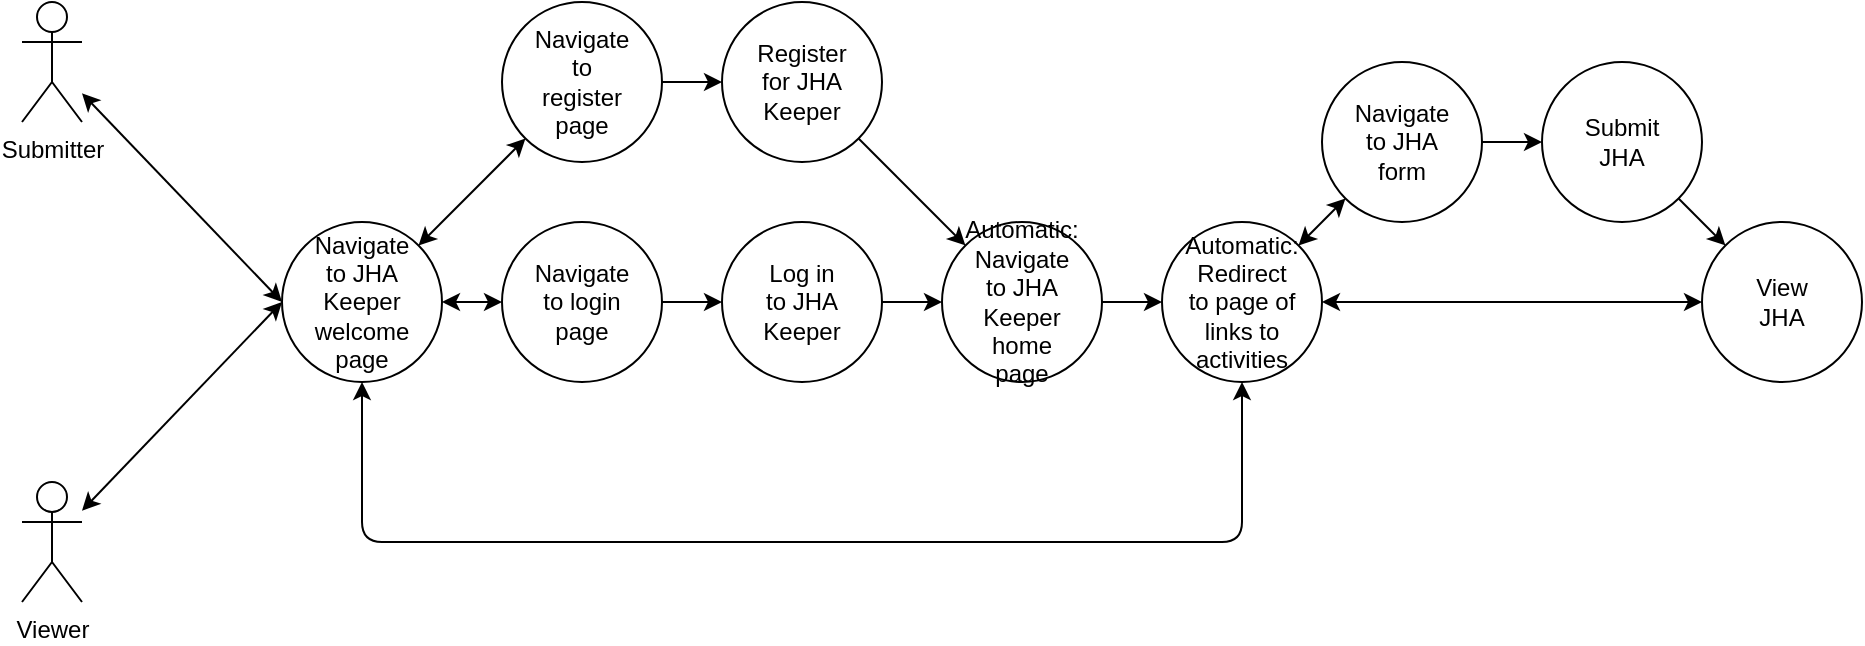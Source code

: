<mxfile version="14.1.8" type="google"><diagram id="hLTzxZ9rFEv3Ob40oI3h" name="Page-1"><mxGraphModel dx="1718" dy="963" grid="1" gridSize="10" guides="1" tooltips="1" connect="1" arrows="1" fold="1" page="1" pageScale="1" pageWidth="1100" pageHeight="850" math="0" shadow="0"><root><mxCell id="0"/><mxCell id="1" parent="0"/><mxCell id="AaqawvSbuGyH8UMyqJR4-1" value="Submitter" style="shape=umlActor;verticalLabelPosition=bottom;verticalAlign=top;html=1;outlineConnect=0;" parent="1" vertex="1"><mxGeometry x="92" y="210" width="30" height="60" as="geometry"/></mxCell><mxCell id="AaqawvSbuGyH8UMyqJR4-2" value="Viewer" style="shape=umlActor;verticalLabelPosition=bottom;verticalAlign=top;html=1;outlineConnect=0;" parent="1" vertex="1"><mxGeometry x="92" y="450" width="30" height="60" as="geometry"/></mxCell><mxCell id="AaqawvSbuGyH8UMyqJR4-6" value="" style="group" parent="1" vertex="1" connectable="0"><mxGeometry x="742" y="240" width="80" height="80" as="geometry"/></mxCell><mxCell id="AaqawvSbuGyH8UMyqJR4-4" value="" style="ellipse;whiteSpace=wrap;html=1;aspect=fixed;" parent="AaqawvSbuGyH8UMyqJR4-6" vertex="1"><mxGeometry width="80" height="80" as="geometry"/></mxCell><mxCell id="AaqawvSbuGyH8UMyqJR4-5" value="Navigate to JHA form" style="text;html=1;strokeColor=none;fillColor=none;align=center;verticalAlign=middle;whiteSpace=wrap;rounded=0;" parent="AaqawvSbuGyH8UMyqJR4-6" vertex="1"><mxGeometry x="20" y="30" width="40" height="20" as="geometry"/></mxCell><mxCell id="AaqawvSbuGyH8UMyqJR4-9" value="" style="endArrow=classic;startArrow=classic;html=1;entryX=0;entryY=0.5;entryDx=0;entryDy=0;" parent="1" source="AaqawvSbuGyH8UMyqJR4-1" target="AaqawvSbuGyH8UMyqJR4-19" edge="1"><mxGeometry width="50" height="50" relative="1" as="geometry"><mxPoint x="272" y="260" as="sourcePoint"/><mxPoint x="312" y="300" as="targetPoint"/></mxGeometry></mxCell><mxCell id="AaqawvSbuGyH8UMyqJR4-10" value="" style="endArrow=classic;startArrow=classic;html=1;entryX=0;entryY=0.5;entryDx=0;entryDy=0;" parent="1" source="AaqawvSbuGyH8UMyqJR4-2" target="AaqawvSbuGyH8UMyqJR4-19" edge="1"><mxGeometry width="50" height="50" relative="1" as="geometry"><mxPoint x="322" y="470" as="sourcePoint"/><mxPoint x="312" y="430" as="targetPoint"/></mxGeometry></mxCell><mxCell id="AaqawvSbuGyH8UMyqJR4-11" value="" style="endArrow=classic;startArrow=classic;html=1;entryX=0;entryY=1;entryDx=0;entryDy=0;exitX=1;exitY=0;exitDx=0;exitDy=0;" parent="1" source="AaqawvSbuGyH8UMyqJR4-31" target="AaqawvSbuGyH8UMyqJR4-4" edge="1"><mxGeometry width="50" height="50" relative="1" as="geometry"><mxPoint x="762" y="280" as="sourcePoint"/><mxPoint x="602" y="310" as="targetPoint"/></mxGeometry></mxCell><mxCell id="AaqawvSbuGyH8UMyqJR4-13" value="" style="endArrow=classic;startArrow=classic;html=1;entryX=0;entryY=0.5;entryDx=0;entryDy=0;exitX=1;exitY=0.5;exitDx=0;exitDy=0;" parent="1" source="AaqawvSbuGyH8UMyqJR4-31" target="AaqawvSbuGyH8UMyqJR4-12" edge="1"><mxGeometry width="50" height="50" relative="1" as="geometry"><mxPoint x="782" y="360" as="sourcePoint"/><mxPoint x="662" y="400" as="targetPoint"/></mxGeometry></mxCell><mxCell id="AaqawvSbuGyH8UMyqJR4-15" value="" style="group" parent="1" vertex="1" connectable="0"><mxGeometry x="442" y="320" width="80" height="80" as="geometry"/></mxCell><mxCell id="AaqawvSbuGyH8UMyqJR4-7" value="" style="ellipse;whiteSpace=wrap;html=1;aspect=fixed;" parent="AaqawvSbuGyH8UMyqJR4-15" vertex="1"><mxGeometry width="80" height="80" as="geometry"/></mxCell><mxCell id="AaqawvSbuGyH8UMyqJR4-8" value="Log in to JHA Keeper" style="text;html=1;strokeColor=none;fillColor=none;align=center;verticalAlign=middle;whiteSpace=wrap;rounded=0;" parent="AaqawvSbuGyH8UMyqJR4-15" vertex="1"><mxGeometry x="20" y="30" width="40" height="20" as="geometry"/></mxCell><mxCell id="AaqawvSbuGyH8UMyqJR4-17" value="" style="group" parent="1" vertex="1" connectable="0"><mxGeometry x="932" y="320" width="80" height="80" as="geometry"/></mxCell><mxCell id="AaqawvSbuGyH8UMyqJR4-12" value="" style="ellipse;whiteSpace=wrap;html=1;aspect=fixed;" parent="AaqawvSbuGyH8UMyqJR4-17" vertex="1"><mxGeometry width="80" height="80" as="geometry"/></mxCell><mxCell id="AaqawvSbuGyH8UMyqJR4-16" value="View JHA" style="text;html=1;strokeColor=none;fillColor=none;align=center;verticalAlign=middle;whiteSpace=wrap;rounded=0;" parent="AaqawvSbuGyH8UMyqJR4-17" vertex="1"><mxGeometry x="20" y="30" width="40" height="20" as="geometry"/></mxCell><mxCell id="AaqawvSbuGyH8UMyqJR4-18" value="" style="endArrow=classic;startArrow=none;html=1;exitX=1;exitY=0.5;exitDx=0;exitDy=0;startFill=0;" parent="1" source="AaqawvSbuGyH8UMyqJR4-4" edge="1"><mxGeometry width="50" height="50" relative="1" as="geometry"><mxPoint x="832" y="300" as="sourcePoint"/><mxPoint x="852" y="280" as="targetPoint"/></mxGeometry></mxCell><mxCell id="AaqawvSbuGyH8UMyqJR4-21" value="" style="group" parent="1" vertex="1" connectable="0"><mxGeometry x="222" y="320" width="80" height="80" as="geometry"/></mxCell><mxCell id="AaqawvSbuGyH8UMyqJR4-19" value="" style="ellipse;whiteSpace=wrap;html=1;aspect=fixed;" parent="AaqawvSbuGyH8UMyqJR4-21" vertex="1"><mxGeometry width="80" height="80" as="geometry"/></mxCell><mxCell id="AaqawvSbuGyH8UMyqJR4-20" value="Navigate to JHA Keeper welcome page" style="text;html=1;strokeColor=none;fillColor=none;align=center;verticalAlign=middle;whiteSpace=wrap;rounded=0;" parent="AaqawvSbuGyH8UMyqJR4-21" vertex="1"><mxGeometry x="20" y="30" width="40" height="20" as="geometry"/></mxCell><mxCell id="AaqawvSbuGyH8UMyqJR4-24" value="" style="endArrow=classic;startArrow=classic;html=1;exitX=1;exitY=0.5;exitDx=0;exitDy=0;entryX=0;entryY=0.5;entryDx=0;entryDy=0;startFill=1;" parent="1" source="AaqawvSbuGyH8UMyqJR4-19" target="AaqawvSbuGyH8UMyqJR4-22" edge="1"><mxGeometry width="50" height="50" relative="1" as="geometry"><mxPoint x="632" y="450" as="sourcePoint"/><mxPoint x="682" y="400" as="targetPoint"/></mxGeometry></mxCell><mxCell id="AaqawvSbuGyH8UMyqJR4-25" value="" style="group" parent="1" vertex="1" connectable="0"><mxGeometry x="332" y="320" width="80" height="80" as="geometry"/></mxCell><mxCell id="AaqawvSbuGyH8UMyqJR4-22" value="" style="ellipse;whiteSpace=wrap;html=1;aspect=fixed;" parent="AaqawvSbuGyH8UMyqJR4-25" vertex="1"><mxGeometry width="80" height="80" as="geometry"/></mxCell><mxCell id="AaqawvSbuGyH8UMyqJR4-23" value="Navigate to login page" style="text;html=1;strokeColor=none;fillColor=none;align=center;verticalAlign=middle;whiteSpace=wrap;rounded=0;" parent="AaqawvSbuGyH8UMyqJR4-25" vertex="1"><mxGeometry x="20" y="30" width="40" height="20" as="geometry"/></mxCell><mxCell id="AaqawvSbuGyH8UMyqJR4-26" value="" style="endArrow=classic;startArrow=none;html=1;exitX=1;exitY=0.5;exitDx=0;exitDy=0;entryX=0;entryY=0.5;entryDx=0;entryDy=0;startFill=0;" parent="1" source="AaqawvSbuGyH8UMyqJR4-22" target="AaqawvSbuGyH8UMyqJR4-7" edge="1"><mxGeometry width="50" height="50" relative="1" as="geometry"><mxPoint x="312" y="370" as="sourcePoint"/><mxPoint x="342" y="370" as="targetPoint"/></mxGeometry></mxCell><mxCell id="AaqawvSbuGyH8UMyqJR4-27" value="" style="ellipse;whiteSpace=wrap;html=1;aspect=fixed;" parent="1" vertex="1"><mxGeometry x="552" y="320" width="80" height="80" as="geometry"/></mxCell><mxCell id="AaqawvSbuGyH8UMyqJR4-28" value="" style="endArrow=classic;startArrow=none;html=1;exitX=1;exitY=0.5;exitDx=0;exitDy=0;entryX=0;entryY=0.5;entryDx=0;entryDy=0;startFill=0;" parent="1" target="AaqawvSbuGyH8UMyqJR4-27" edge="1"><mxGeometry width="50" height="50" relative="1" as="geometry"><mxPoint x="522" y="360" as="sourcePoint"/><mxPoint x="452" y="370" as="targetPoint"/></mxGeometry></mxCell><mxCell id="AaqawvSbuGyH8UMyqJR4-30" value="Automatic: &lt;br&gt;Navigate to JHA Keeper home page" style="text;html=1;strokeColor=none;fillColor=none;align=center;verticalAlign=middle;whiteSpace=wrap;rounded=0;" parent="1" vertex="1"><mxGeometry x="572" y="350" width="40" height="20" as="geometry"/></mxCell><mxCell id="AaqawvSbuGyH8UMyqJR4-31" value="" style="ellipse;whiteSpace=wrap;html=1;aspect=fixed;" parent="1" vertex="1"><mxGeometry x="662" y="320" width="80" height="80" as="geometry"/></mxCell><mxCell id="AaqawvSbuGyH8UMyqJR4-32" value="" style="endArrow=classic;startArrow=none;html=1;exitX=1;exitY=0.5;exitDx=0;exitDy=0;entryX=0;entryY=0.5;entryDx=0;entryDy=0;startFill=0;" parent="1" source="AaqawvSbuGyH8UMyqJR4-27" target="AaqawvSbuGyH8UMyqJR4-31" edge="1"><mxGeometry width="50" height="50" relative="1" as="geometry"><mxPoint x="632" y="359.58" as="sourcePoint"/><mxPoint x="662.0" y="359.58" as="targetPoint"/></mxGeometry></mxCell><mxCell id="AaqawvSbuGyH8UMyqJR4-34" value="Automatic:&lt;br&gt;Redirect to page of links to activities" style="text;html=1;strokeColor=none;fillColor=none;align=center;verticalAlign=middle;whiteSpace=wrap;rounded=0;" parent="1" vertex="1"><mxGeometry x="682" y="350" width="40" height="20" as="geometry"/></mxCell><mxCell id="AaqawvSbuGyH8UMyqJR4-40" value="" style="group" parent="1" vertex="1" connectable="0"><mxGeometry x="852" y="240" width="80" height="80" as="geometry"/></mxCell><mxCell id="AaqawvSbuGyH8UMyqJR4-41" value="" style="ellipse;whiteSpace=wrap;html=1;aspect=fixed;" parent="AaqawvSbuGyH8UMyqJR4-40" vertex="1"><mxGeometry width="80" height="80" as="geometry"/></mxCell><mxCell id="AaqawvSbuGyH8UMyqJR4-42" value="Submit JHA" style="text;html=1;strokeColor=none;fillColor=none;align=center;verticalAlign=middle;whiteSpace=wrap;rounded=0;" parent="AaqawvSbuGyH8UMyqJR4-40" vertex="1"><mxGeometry x="20" y="30" width="40" height="20" as="geometry"/></mxCell><mxCell id="AaqawvSbuGyH8UMyqJR4-45" value="" style="endArrow=classic;startArrow=none;html=1;exitX=1;exitY=1;exitDx=0;exitDy=0;entryX=0;entryY=0;entryDx=0;entryDy=0;startFill=0;" parent="1" source="AaqawvSbuGyH8UMyqJR4-41" target="AaqawvSbuGyH8UMyqJR4-12" edge="1"><mxGeometry width="50" height="50" relative="1" as="geometry"><mxPoint x="882" y="490" as="sourcePoint"/><mxPoint x="932" y="440" as="targetPoint"/></mxGeometry></mxCell><mxCell id="HHjGofnmwPY8hVXsHmXK-2" value="" style="endArrow=classic;startArrow=classic;html=1;exitX=1;exitY=0;exitDx=0;exitDy=0;entryX=0;entryY=1;entryDx=0;entryDy=0;startFill=1;" edge="1" parent="1" source="AaqawvSbuGyH8UMyqJR4-19" target="HHjGofnmwPY8hVXsHmXK-1"><mxGeometry width="50" height="50" relative="1" as="geometry"><mxPoint x="312" y="370" as="sourcePoint"/><mxPoint x="342" y="370" as="targetPoint"/></mxGeometry></mxCell><mxCell id="HHjGofnmwPY8hVXsHmXK-4" value="" style="group" vertex="1" connectable="0" parent="1"><mxGeometry x="332" y="210" width="80" height="80" as="geometry"/></mxCell><mxCell id="HHjGofnmwPY8hVXsHmXK-1" value="" style="ellipse;whiteSpace=wrap;html=1;aspect=fixed;" vertex="1" parent="HHjGofnmwPY8hVXsHmXK-4"><mxGeometry width="80" height="80" as="geometry"/></mxCell><mxCell id="HHjGofnmwPY8hVXsHmXK-3" value="Navigate to register page" style="text;html=1;strokeColor=none;fillColor=none;align=center;verticalAlign=middle;whiteSpace=wrap;rounded=0;" vertex="1" parent="HHjGofnmwPY8hVXsHmXK-4"><mxGeometry x="20" y="30" width="40" height="20" as="geometry"/></mxCell><mxCell id="HHjGofnmwPY8hVXsHmXK-5" value="" style="endArrow=classic;startArrow=none;html=1;entryX=0;entryY=0.5;entryDx=0;entryDy=0;startFill=0;exitX=1;exitY=0.5;exitDx=0;exitDy=0;" edge="1" parent="1" source="HHjGofnmwPY8hVXsHmXK-1" target="HHjGofnmwPY8hVXsHmXK-6"><mxGeometry width="50" height="50" relative="1" as="geometry"><mxPoint x="455" y="278" as="sourcePoint"/><mxPoint x="353.716" y="288.284" as="targetPoint"/></mxGeometry></mxCell><mxCell id="HHjGofnmwPY8hVXsHmXK-6" value="" style="ellipse;whiteSpace=wrap;html=1;aspect=fixed;" vertex="1" parent="1"><mxGeometry x="442" y="210" width="80" height="80" as="geometry"/></mxCell><mxCell id="HHjGofnmwPY8hVXsHmXK-7" value="Register for JHA Keeper" style="text;html=1;strokeColor=none;fillColor=none;align=center;verticalAlign=middle;whiteSpace=wrap;rounded=0;" vertex="1" parent="1"><mxGeometry x="462" y="240" width="40" height="20" as="geometry"/></mxCell><mxCell id="HHjGofnmwPY8hVXsHmXK-8" value="" style="endArrow=classic;startArrow=none;html=1;entryX=0;entryY=0;entryDx=0;entryDy=0;startFill=0;exitX=1;exitY=1;exitDx=0;exitDy=0;" edge="1" parent="1" source="HHjGofnmwPY8hVXsHmXK-6" target="AaqawvSbuGyH8UMyqJR4-27"><mxGeometry width="50" height="50" relative="1" as="geometry"><mxPoint x="422" y="260" as="sourcePoint"/><mxPoint x="452" y="260" as="targetPoint"/></mxGeometry></mxCell><mxCell id="HHjGofnmwPY8hVXsHmXK-9" value="" style="endArrow=classic;startArrow=classic;html=1;exitX=0.5;exitY=1;exitDx=0;exitDy=0;entryX=0.5;entryY=1;entryDx=0;entryDy=0;startFill=1;" edge="1" parent="1" source="AaqawvSbuGyH8UMyqJR4-19" target="AaqawvSbuGyH8UMyqJR4-31"><mxGeometry width="50" height="50" relative="1" as="geometry"><mxPoint x="312" y="370" as="sourcePoint"/><mxPoint x="342" y="370" as="targetPoint"/><Array as="points"><mxPoint x="262" y="480"/><mxPoint x="702" y="480"/></Array></mxGeometry></mxCell></root></mxGraphModel></diagram></mxfile>
